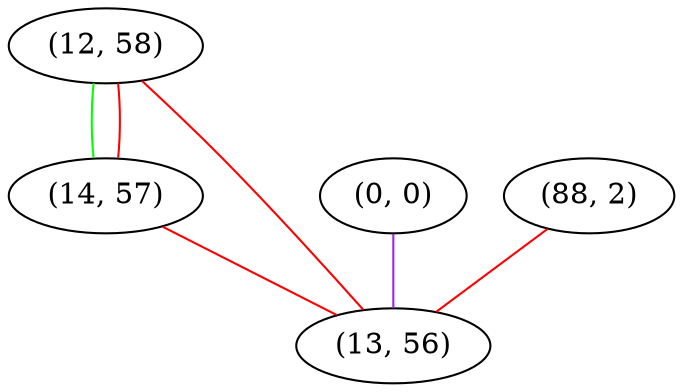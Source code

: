 graph "" {
"(12, 58)";
"(14, 57)";
"(0, 0)";
"(88, 2)";
"(13, 56)";
"(12, 58)" -- "(14, 57)"  [color=green, key=0, weight=2];
"(12, 58)" -- "(14, 57)"  [color=red, key=1, weight=1];
"(12, 58)" -- "(13, 56)"  [color=red, key=0, weight=1];
"(14, 57)" -- "(13, 56)"  [color=red, key=0, weight=1];
"(0, 0)" -- "(13, 56)"  [color=purple, key=0, weight=4];
"(88, 2)" -- "(13, 56)"  [color=red, key=0, weight=1];
}
